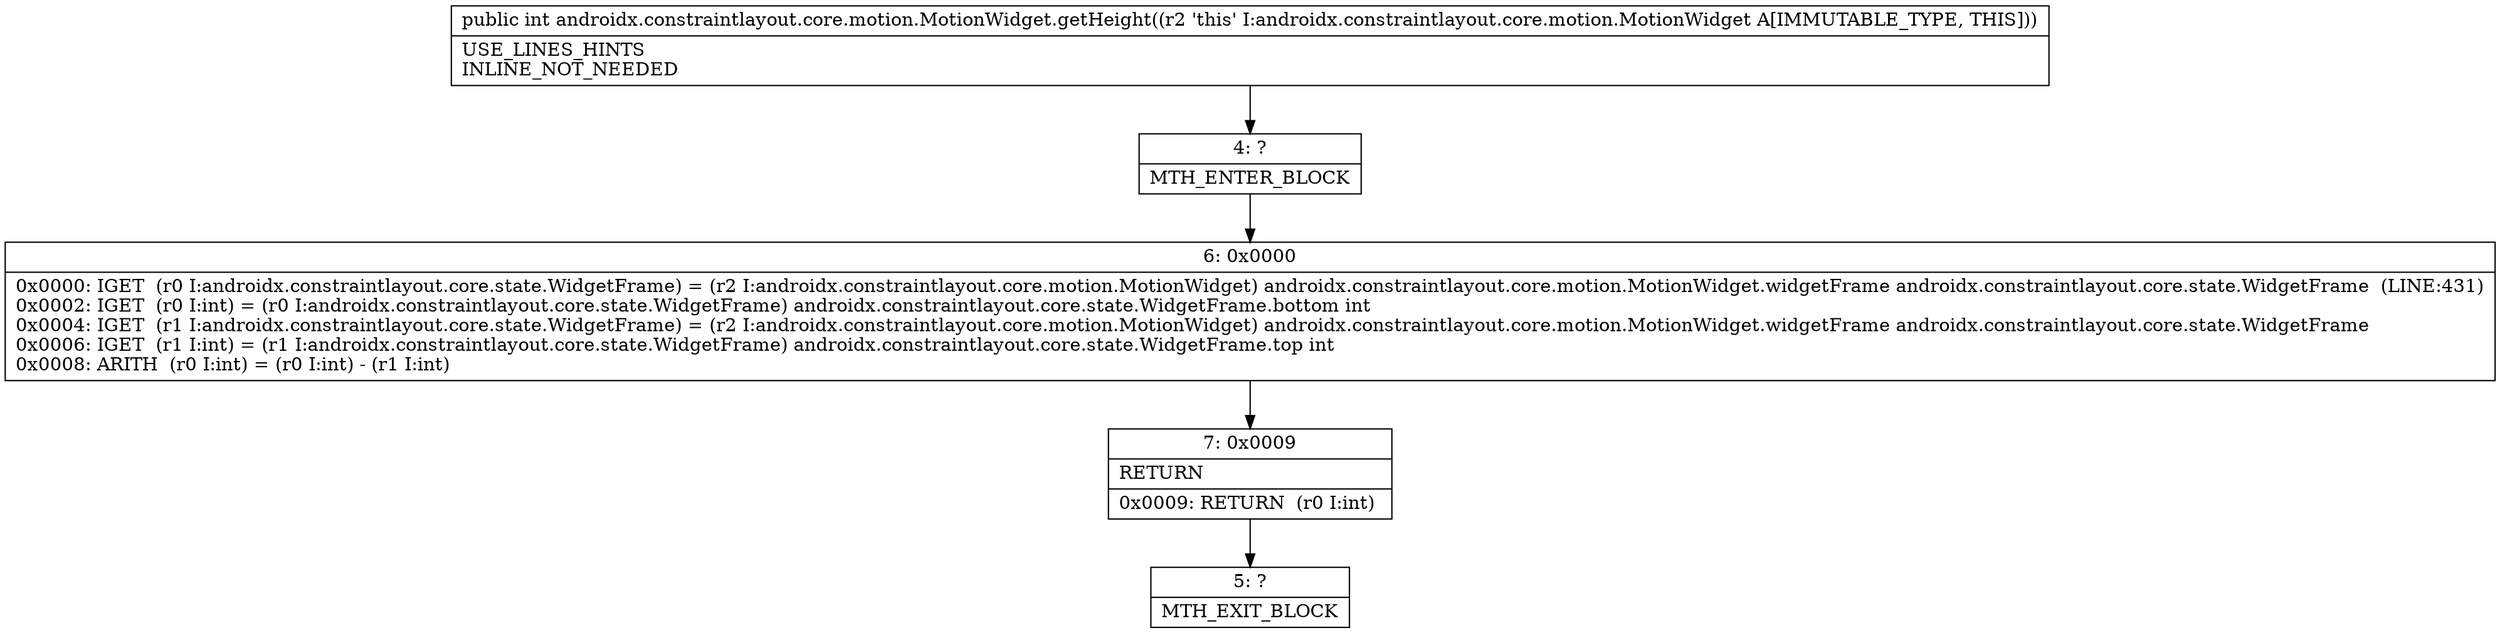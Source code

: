 digraph "CFG forandroidx.constraintlayout.core.motion.MotionWidget.getHeight()I" {
Node_4 [shape=record,label="{4\:\ ?|MTH_ENTER_BLOCK\l}"];
Node_6 [shape=record,label="{6\:\ 0x0000|0x0000: IGET  (r0 I:androidx.constraintlayout.core.state.WidgetFrame) = (r2 I:androidx.constraintlayout.core.motion.MotionWidget) androidx.constraintlayout.core.motion.MotionWidget.widgetFrame androidx.constraintlayout.core.state.WidgetFrame  (LINE:431)\l0x0002: IGET  (r0 I:int) = (r0 I:androidx.constraintlayout.core.state.WidgetFrame) androidx.constraintlayout.core.state.WidgetFrame.bottom int \l0x0004: IGET  (r1 I:androidx.constraintlayout.core.state.WidgetFrame) = (r2 I:androidx.constraintlayout.core.motion.MotionWidget) androidx.constraintlayout.core.motion.MotionWidget.widgetFrame androidx.constraintlayout.core.state.WidgetFrame \l0x0006: IGET  (r1 I:int) = (r1 I:androidx.constraintlayout.core.state.WidgetFrame) androidx.constraintlayout.core.state.WidgetFrame.top int \l0x0008: ARITH  (r0 I:int) = (r0 I:int) \- (r1 I:int) \l}"];
Node_7 [shape=record,label="{7\:\ 0x0009|RETURN\l|0x0009: RETURN  (r0 I:int) \l}"];
Node_5 [shape=record,label="{5\:\ ?|MTH_EXIT_BLOCK\l}"];
MethodNode[shape=record,label="{public int androidx.constraintlayout.core.motion.MotionWidget.getHeight((r2 'this' I:androidx.constraintlayout.core.motion.MotionWidget A[IMMUTABLE_TYPE, THIS]))  | USE_LINES_HINTS\lINLINE_NOT_NEEDED\l}"];
MethodNode -> Node_4;Node_4 -> Node_6;
Node_6 -> Node_7;
Node_7 -> Node_5;
}

